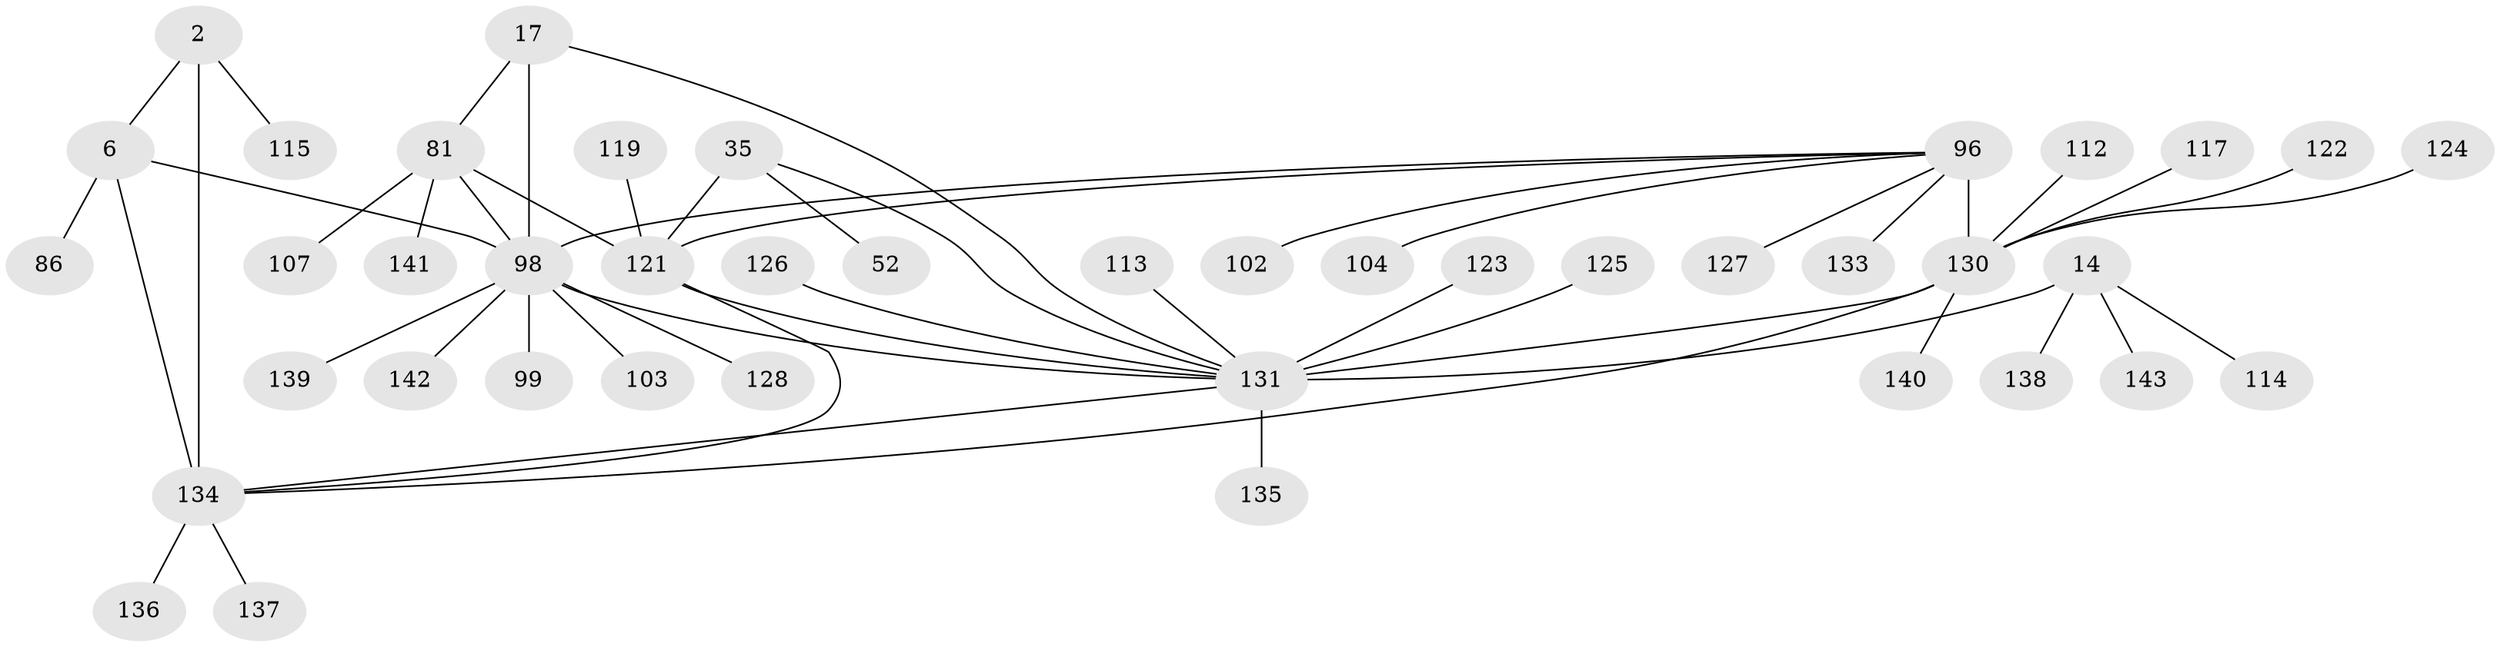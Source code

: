 // original degree distribution, {6: 0.013986013986013986, 7: 0.055944055944055944, 10: 0.027972027972027972, 11: 0.02097902097902098, 13: 0.013986013986013986, 9: 0.04195804195804196, 17: 0.006993006993006993, 8: 0.027972027972027972, 14: 0.006993006993006993, 12: 0.027972027972027972, 1: 0.5734265734265734, 2: 0.14685314685314685, 4: 0.006993006993006993, 3: 0.027972027972027972}
// Generated by graph-tools (version 1.1) at 2025/57/03/04/25 21:57:57]
// undirected, 42 vertices, 51 edges
graph export_dot {
graph [start="1"]
  node [color=gray90,style=filled];
  2 [super="+1"];
  6 [super="+3"];
  14 [super="+11"];
  17 [super="+16"];
  35 [super="+33"];
  52;
  81 [super="+59+21+56"];
  86;
  96 [super="+28+76"];
  98 [super="+20+43+38+42+49+60+63+75+89"];
  99;
  102;
  103;
  104;
  107;
  112;
  113;
  114;
  115;
  117;
  119;
  121 [super="+71+78+79+93+94+95+108"];
  122;
  123;
  124 [super="+120"];
  125;
  126;
  127;
  128 [super="+80"];
  130 [super="+65+66+70+116+92+97+109+110+111"];
  131 [super="+84+105"];
  133 [super="+83"];
  134 [super="+74+132"];
  135;
  136;
  137;
  138;
  139;
  140;
  141 [super="+44"];
  142 [super="+47"];
  143;
  2 -- 6 [weight=4];
  2 -- 115;
  2 -- 134 [weight=6];
  6 -- 86;
  6 -- 98;
  6 -- 134 [weight=6];
  14 -- 114;
  14 -- 143;
  14 -- 138;
  14 -- 131 [weight=10];
  17 -- 98 [weight=6];
  17 -- 81 [weight=4];
  17 -- 131;
  35 -- 52;
  35 -- 121 [weight=10];
  35 -- 131 [weight=2];
  81 -- 98 [weight=6];
  81 -- 121;
  81 -- 107;
  81 -- 141;
  96 -- 98;
  96 -- 130 [weight=12];
  96 -- 133;
  96 -- 102;
  96 -- 104;
  96 -- 121;
  96 -- 127;
  98 -- 128;
  98 -- 139;
  98 -- 142;
  98 -- 99;
  98 -- 103;
  98 -- 131 [weight=6];
  112 -- 130;
  113 -- 131;
  117 -- 130;
  119 -- 121;
  121 -- 134;
  121 -- 131 [weight=2];
  122 -- 130;
  123 -- 131;
  124 -- 130;
  125 -- 131;
  126 -- 131;
  130 -- 140;
  130 -- 134;
  130 -- 131 [weight=3];
  131 -- 134 [weight=2];
  131 -- 135;
  134 -- 137;
  134 -- 136;
}
